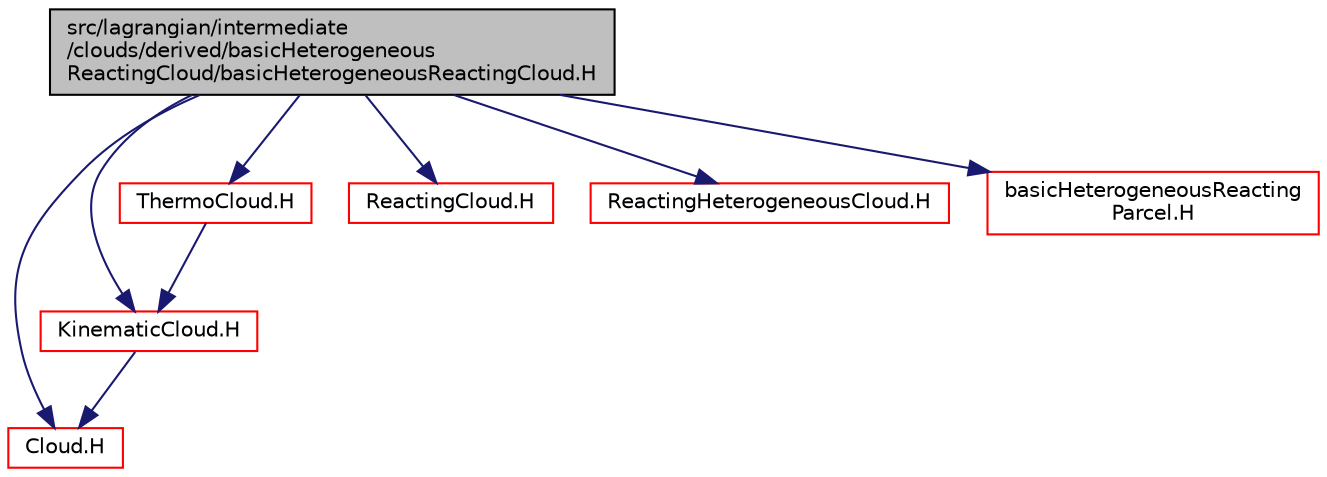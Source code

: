 digraph "src/lagrangian/intermediate/clouds/derived/basicHeterogeneousReactingCloud/basicHeterogeneousReactingCloud.H"
{
  bgcolor="transparent";
  edge [fontname="Helvetica",fontsize="10",labelfontname="Helvetica",labelfontsize="10"];
  node [fontname="Helvetica",fontsize="10",shape=record];
  Node1 [label="src/lagrangian/intermediate\l/clouds/derived/basicHeterogeneous\lReactingCloud/basicHeterogeneousReactingCloud.H",height=0.2,width=0.4,color="black", fillcolor="grey75", style="filled" fontcolor="black"];
  Node1 -> Node2 [color="midnightblue",fontsize="10",style="solid",fontname="Helvetica"];
  Node2 [label="Cloud.H",height=0.2,width=0.4,color="red",URL="$Cloud_8H.html"];
  Node1 -> Node3 [color="midnightblue",fontsize="10",style="solid",fontname="Helvetica"];
  Node3 [label="KinematicCloud.H",height=0.2,width=0.4,color="red",URL="$KinematicCloud_8H.html"];
  Node3 -> Node2 [color="midnightblue",fontsize="10",style="solid",fontname="Helvetica"];
  Node1 -> Node4 [color="midnightblue",fontsize="10",style="solid",fontname="Helvetica"];
  Node4 [label="ThermoCloud.H",height=0.2,width=0.4,color="red",URL="$ThermoCloud_8H.html"];
  Node4 -> Node3 [color="midnightblue",fontsize="10",style="solid",fontname="Helvetica"];
  Node1 -> Node5 [color="midnightblue",fontsize="10",style="solid",fontname="Helvetica"];
  Node5 [label="ReactingCloud.H",height=0.2,width=0.4,color="red",URL="$ReactingCloud_8H.html"];
  Node1 -> Node6 [color="midnightblue",fontsize="10",style="solid",fontname="Helvetica"];
  Node6 [label="ReactingHeterogeneousCloud.H",height=0.2,width=0.4,color="red",URL="$ReactingHeterogeneousCloud_8H.html"];
  Node1 -> Node7 [color="midnightblue",fontsize="10",style="solid",fontname="Helvetica"];
  Node7 [label="basicHeterogeneousReacting\lParcel.H",height=0.2,width=0.4,color="red",URL="$basicHeterogeneousReactingParcel_8H.html"];
}
